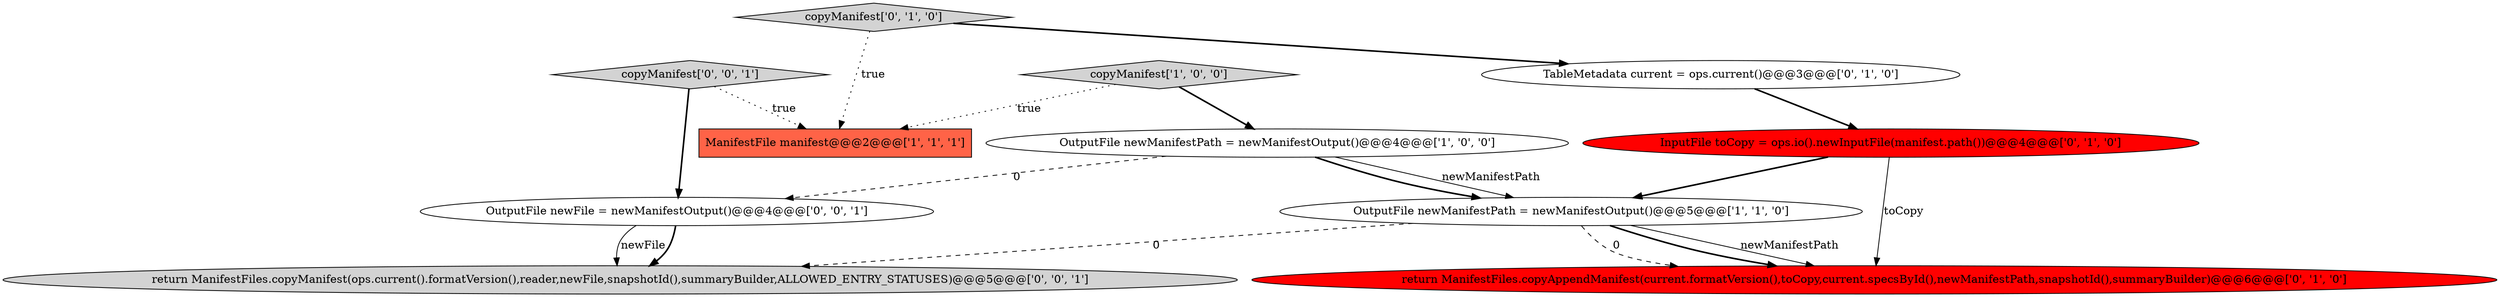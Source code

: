 digraph {
8 [style = filled, label = "copyManifest['0', '0', '1']", fillcolor = lightgray, shape = diamond image = "AAA0AAABBB3BBB"];
1 [style = filled, label = "ManifestFile manifest@@@2@@@['1', '1', '1']", fillcolor = tomato, shape = box image = "AAA0AAABBB1BBB"];
6 [style = filled, label = "copyManifest['0', '1', '0']", fillcolor = lightgray, shape = diamond image = "AAA0AAABBB2BBB"];
10 [style = filled, label = "return ManifestFiles.copyManifest(ops.current().formatVersion(),reader,newFile,snapshotId(),summaryBuilder,ALLOWED_ENTRY_STATUSES)@@@5@@@['0', '0', '1']", fillcolor = lightgray, shape = ellipse image = "AAA0AAABBB3BBB"];
9 [style = filled, label = "OutputFile newFile = newManifestOutput()@@@4@@@['0', '0', '1']", fillcolor = white, shape = ellipse image = "AAA0AAABBB3BBB"];
7 [style = filled, label = "InputFile toCopy = ops.io().newInputFile(manifest.path())@@@4@@@['0', '1', '0']", fillcolor = red, shape = ellipse image = "AAA1AAABBB2BBB"];
2 [style = filled, label = "OutputFile newManifestPath = newManifestOutput()@@@4@@@['1', '0', '0']", fillcolor = white, shape = ellipse image = "AAA0AAABBB1BBB"];
5 [style = filled, label = "TableMetadata current = ops.current()@@@3@@@['0', '1', '0']", fillcolor = white, shape = ellipse image = "AAA0AAABBB2BBB"];
0 [style = filled, label = "copyManifest['1', '0', '0']", fillcolor = lightgray, shape = diamond image = "AAA0AAABBB1BBB"];
3 [style = filled, label = "OutputFile newManifestPath = newManifestOutput()@@@5@@@['1', '1', '0']", fillcolor = white, shape = ellipse image = "AAA0AAABBB1BBB"];
4 [style = filled, label = "return ManifestFiles.copyAppendManifest(current.formatVersion(),toCopy,current.specsById(),newManifestPath,snapshotId(),summaryBuilder)@@@6@@@['0', '1', '0']", fillcolor = red, shape = ellipse image = "AAA1AAABBB2BBB"];
8->1 [style = dotted, label="true"];
5->7 [style = bold, label=""];
6->5 [style = bold, label=""];
2->3 [style = solid, label="newManifestPath"];
3->10 [style = dashed, label="0"];
9->10 [style = solid, label="newFile"];
7->4 [style = solid, label="toCopy"];
9->10 [style = bold, label=""];
3->4 [style = solid, label="newManifestPath"];
3->4 [style = dashed, label="0"];
2->9 [style = dashed, label="0"];
3->4 [style = bold, label=""];
7->3 [style = bold, label=""];
2->3 [style = bold, label=""];
0->2 [style = bold, label=""];
8->9 [style = bold, label=""];
0->1 [style = dotted, label="true"];
6->1 [style = dotted, label="true"];
}
